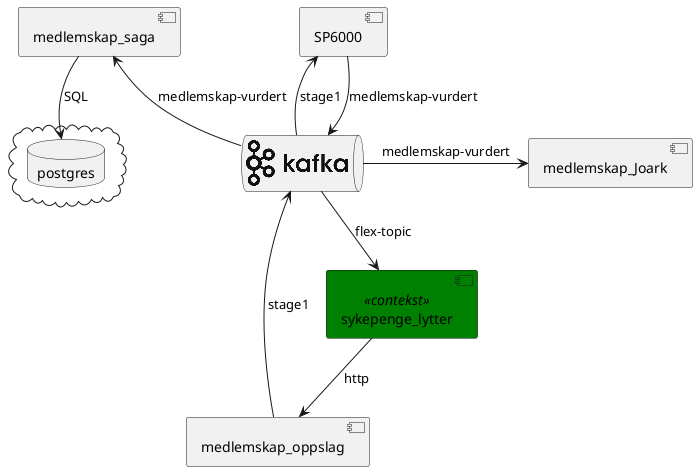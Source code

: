 
@startuml
!include <logos/kafka>
queue "<$kafka>" as kafka
cloud {
database postgres
}
component medlemskap_saga
component SP6000
component medlemskap_oppslag
component medlemskap_Joark
component sykepenge_lytter  <<contekst>>

kafka -down-> sykepenge_lytter :flex-topic
sykepenge_lytter -down-> medlemskap_oppslag :http
kafka -up-> SP6000 : stage1
SP6000 -down-> kafka :medlemskap-vurdert
kafka -up-> medlemskap_saga :medlemskap-vurdert
kafka <- medlemskap_oppslag :stage1
kafka -> medlemskap_Joark :medlemskap-vurdert
medlemskap_saga -down-> postgres : SQL

skinparam component {
    backgroundColor<<contekst>> green
}
@enduml